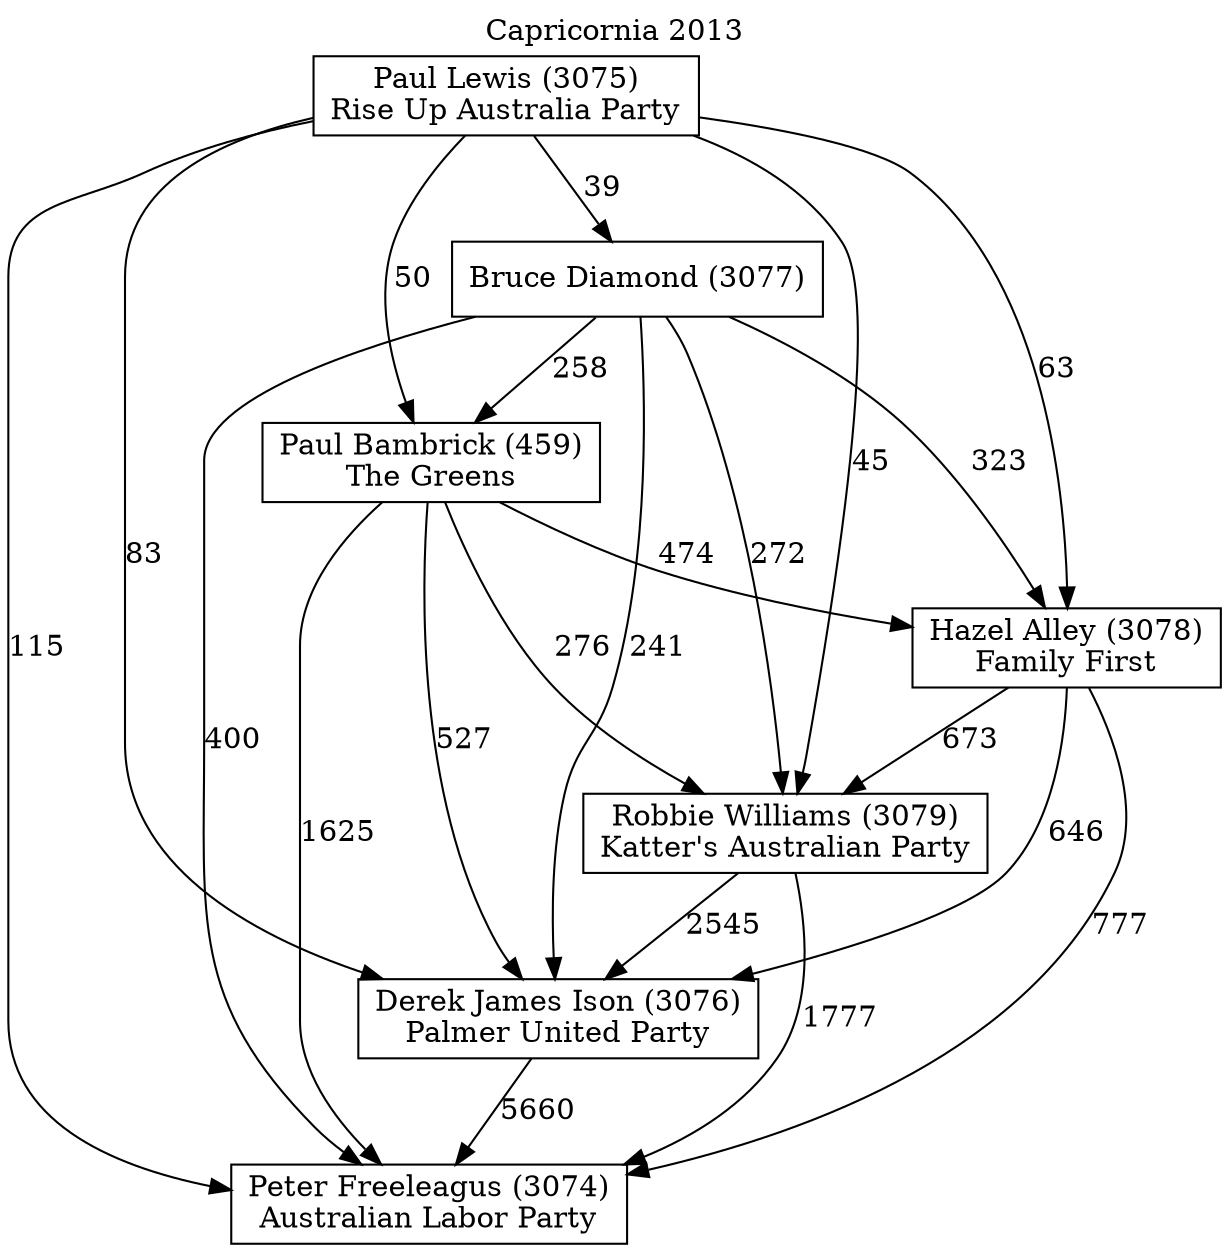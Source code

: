 // House preference flow
digraph "Peter Freeleagus (3074)_Capricornia_2013" {
	graph [label="Capricornia 2013" labelloc=t mclimit=10]
	node [shape=box]
	"Peter Freeleagus (3074)" [label="Peter Freeleagus (3074)
Australian Labor Party"]
	"Derek James Ison (3076)" [label="Derek James Ison (3076)
Palmer United Party"]
	"Robbie Williams (3079)" [label="Robbie Williams (3079)
Katter's Australian Party"]
	"Hazel Alley (3078)" [label="Hazel Alley (3078)
Family First"]
	"Paul Bambrick (459)" [label="Paul Bambrick (459)
The Greens"]
	"Bruce Diamond (3077)" [label="Bruce Diamond (3077)
"]
	"Paul Lewis (3075)" [label="Paul Lewis (3075)
Rise Up Australia Party"]
	"Derek James Ison (3076)" -> "Peter Freeleagus (3074)" [label=5660]
	"Robbie Williams (3079)" -> "Derek James Ison (3076)" [label=2545]
	"Hazel Alley (3078)" -> "Robbie Williams (3079)" [label=673]
	"Paul Bambrick (459)" -> "Hazel Alley (3078)" [label=474]
	"Bruce Diamond (3077)" -> "Paul Bambrick (459)" [label=258]
	"Paul Lewis (3075)" -> "Bruce Diamond (3077)" [label=39]
	"Robbie Williams (3079)" -> "Peter Freeleagus (3074)" [label=1777]
	"Hazel Alley (3078)" -> "Peter Freeleagus (3074)" [label=777]
	"Paul Bambrick (459)" -> "Peter Freeleagus (3074)" [label=1625]
	"Bruce Diamond (3077)" -> "Peter Freeleagus (3074)" [label=400]
	"Paul Lewis (3075)" -> "Peter Freeleagus (3074)" [label=115]
	"Paul Lewis (3075)" -> "Paul Bambrick (459)" [label=50]
	"Bruce Diamond (3077)" -> "Hazel Alley (3078)" [label=323]
	"Paul Lewis (3075)" -> "Hazel Alley (3078)" [label=63]
	"Paul Bambrick (459)" -> "Robbie Williams (3079)" [label=276]
	"Bruce Diamond (3077)" -> "Robbie Williams (3079)" [label=272]
	"Paul Lewis (3075)" -> "Robbie Williams (3079)" [label=45]
	"Hazel Alley (3078)" -> "Derek James Ison (3076)" [label=646]
	"Paul Bambrick (459)" -> "Derek James Ison (3076)" [label=527]
	"Bruce Diamond (3077)" -> "Derek James Ison (3076)" [label=241]
	"Paul Lewis (3075)" -> "Derek James Ison (3076)" [label=83]
}
